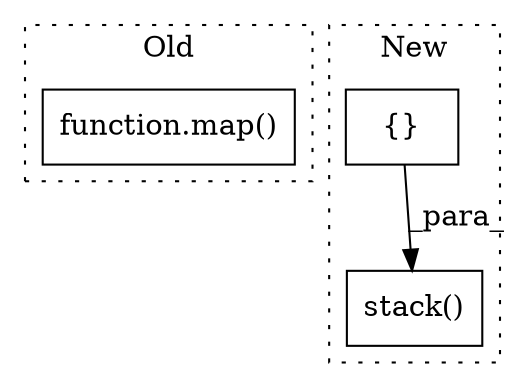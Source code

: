 digraph G {
subgraph cluster0 {
1 [label="function.map()" a="75" s="5290,5374" l="4,1" shape="box"];
label = "Old";
style="dotted";
}
subgraph cluster1 {
2 [label="stack()" a="75" s="6036,6154" l="12,1" shape="box"];
3 [label="{}" a="59" s="6124,6126" l="1,0" shape="box"];
label = "New";
style="dotted";
}
3 -> 2 [label="_para_"];
}